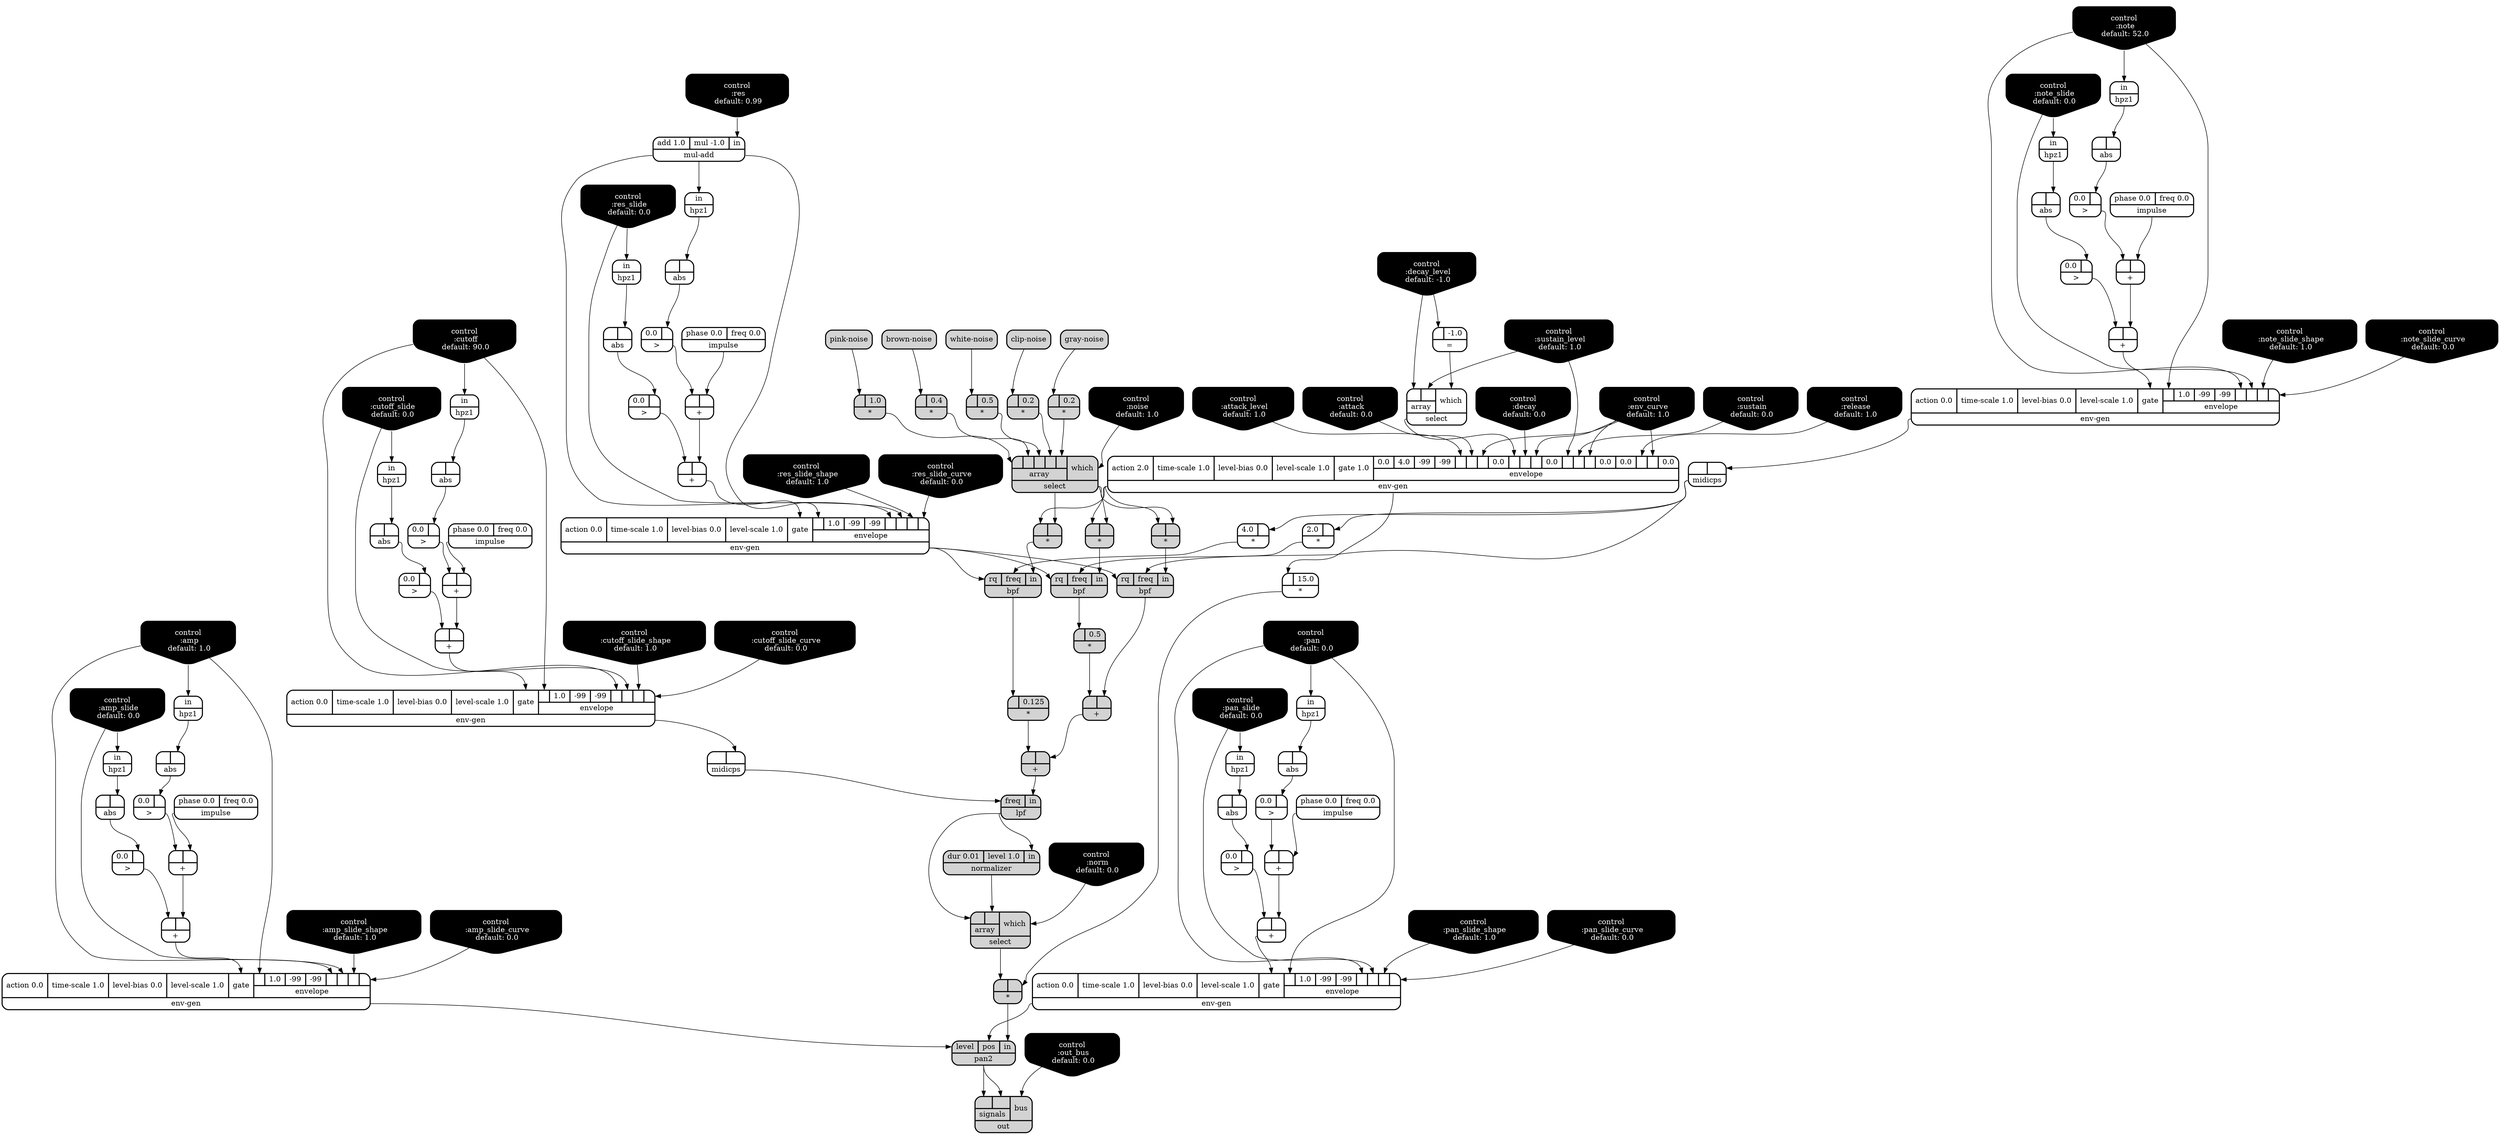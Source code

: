 digraph synthdef {
33 [label = "{{ <b> |<a> 0.2} |<__UG_NAME__>* }" style="filled, bold, rounded"  shape=record rankdir=LR];
40 [label = "{{ <b> |<a> 1.0} |<__UG_NAME__>* }" style="filled, bold, rounded"  shape=record rankdir=LR];
42 [label = "{{ <b> |<a> 0.4} |<__UG_NAME__>* }" style="filled, bold, rounded"  shape=record rankdir=LR];
44 [label = "{{ <b> |<a> 0.5} |<__UG_NAME__>* }" style="filled, bold, rounded"  shape=record rankdir=LR];
46 [label = "{{ <b> |<a> 0.2} |<__UG_NAME__>* }" style="filled, bold, rounded"  shape=record rankdir=LR];
51 [label = "{{ <b> |<a> } |<__UG_NAME__>* }" style="filled, bold, rounded"  shape=record rankdir=LR];
63 [label = "{{ <b> 2.0|<a> } |<__UG_NAME__>* }" style="bold, rounded" shape=record rankdir=LR];
72 [label = "{{ <b> |<a> 0.5} |<__UG_NAME__>* }" style="filled, bold, rounded"  shape=record rankdir=LR];
83 [label = "{{ <b> |<a> } |<__UG_NAME__>* }" style="filled, bold, rounded"  shape=record rankdir=LR];
86 [label = "{{ <b> |<a> } |<__UG_NAME__>* }" style="filled, bold, rounded"  shape=record rankdir=LR];
87 [label = "{{ <b> 4.0|<a> } |<__UG_NAME__>* }" style="bold, rounded" shape=record rankdir=LR];
89 [label = "{{ <b> |<a> 0.125} |<__UG_NAME__>* }" style="filled, bold, rounded"  shape=record rankdir=LR];
109 [label = "{{ <b> |<a> 15.0} |<__UG_NAME__>* }" style="bold, rounded" shape=record rankdir=LR];
114 [label = "{{ <b> |<a> } |<__UG_NAME__>* }" style="filled, bold, rounded"  shape=record rankdir=LR];
56 [label = "{{ <b> |<a> } |<__UG_NAME__>+ }" style="bold, rounded" shape=record rankdir=LR];
60 [label = "{{ <b> |<a> } |<__UG_NAME__>+ }" style="bold, rounded" shape=record rankdir=LR];
65 [label = "{{ <b> |<a> } |<__UG_NAME__>+ }" style="bold, rounded" shape=record rankdir=LR];
69 [label = "{{ <b> |<a> } |<__UG_NAME__>+ }" style="bold, rounded" shape=record rankdir=LR];
77 [label = "{{ <b> |<a> } |<__UG_NAME__>+ }" style="bold, rounded" shape=record rankdir=LR];
81 [label = "{{ <b> |<a> } |<__UG_NAME__>+ }" style="bold, rounded" shape=record rankdir=LR];
85 [label = "{{ <b> |<a> } |<__UG_NAME__>+ }" style="filled, bold, rounded"  shape=record rankdir=LR];
90 [label = "{{ <b> |<a> } |<__UG_NAME__>+ }" style="filled, bold, rounded"  shape=record rankdir=LR];
94 [label = "{{ <b> |<a> } |<__UG_NAME__>+ }" style="bold, rounded" shape=record rankdir=LR];
98 [label = "{{ <b> |<a> } |<__UG_NAME__>+ }" style="bold, rounded" shape=record rankdir=LR];
106 [label = "{{ <b> |<a> } |<__UG_NAME__>+ }" style="bold, rounded" shape=record rankdir=LR];
107 [label = "{{ <b> |<a> } |<__UG_NAME__>+ }" style="bold, rounded" shape=record rankdir=LR];
48 [label = "{{ <b> |<a> -1.0} |<__UG_NAME__>= }" style="bold, rounded" shape=record rankdir=LR];
37 [label = "{{ <b> 0.0|<a> } |<__UG_NAME__>\> }" style="bold, rounded" shape=record rankdir=LR];
55 [label = "{{ <b> 0.0|<a> } |<__UG_NAME__>\> }" style="bold, rounded" shape=record rankdir=LR];
59 [label = "{{ <b> 0.0|<a> } |<__UG_NAME__>\> }" style="bold, rounded" shape=record rankdir=LR];
68 [label = "{{ <b> 0.0|<a> } |<__UG_NAME__>\> }" style="bold, rounded" shape=record rankdir=LR];
76 [label = "{{ <b> 0.0|<a> } |<__UG_NAME__>\> }" style="bold, rounded" shape=record rankdir=LR];
80 [label = "{{ <b> 0.0|<a> } |<__UG_NAME__>\> }" style="bold, rounded" shape=record rankdir=LR];
93 [label = "{{ <b> 0.0|<a> } |<__UG_NAME__>\> }" style="bold, rounded" shape=record rankdir=LR];
97 [label = "{{ <b> 0.0|<a> } |<__UG_NAME__>\> }" style="bold, rounded" shape=record rankdir=LR];
101 [label = "{{ <b> 0.0|<a> } |<__UG_NAME__>\> }" style="bold, rounded" shape=record rankdir=LR];
105 [label = "{{ <b> 0.0|<a> } |<__UG_NAME__>\> }" style="bold, rounded" shape=record rankdir=LR];
36 [label = "{{ <b> |<a> } |<__UG_NAME__>abs }" style="bold, rounded" shape=record rankdir=LR];
54 [label = "{{ <b> |<a> } |<__UG_NAME__>abs }" style="bold, rounded" shape=record rankdir=LR];
58 [label = "{{ <b> |<a> } |<__UG_NAME__>abs }" style="bold, rounded" shape=record rankdir=LR];
67 [label = "{{ <b> |<a> } |<__UG_NAME__>abs }" style="bold, rounded" shape=record rankdir=LR];
75 [label = "{{ <b> |<a> } |<__UG_NAME__>abs }" style="bold, rounded" shape=record rankdir=LR];
79 [label = "{{ <b> |<a> } |<__UG_NAME__>abs }" style="bold, rounded" shape=record rankdir=LR];
92 [label = "{{ <b> |<a> } |<__UG_NAME__>abs }" style="bold, rounded" shape=record rankdir=LR];
96 [label = "{{ <b> |<a> } |<__UG_NAME__>abs }" style="bold, rounded" shape=record rankdir=LR];
100 [label = "{{ <b> |<a> } |<__UG_NAME__>abs }" style="bold, rounded" shape=record rankdir=LR];
104 [label = "{{ <b> |<a> } |<__UG_NAME__>abs }" style="bold, rounded" shape=record rankdir=LR];
71 [label = "{{ <rq> rq|<freq> freq|<in> in} |<__UG_NAME__>bpf }" style="filled, bold, rounded"  shape=record rankdir=LR];
84 [label = "{{ <rq> rq|<freq> freq|<in> in} |<__UG_NAME__>bpf }" style="filled, bold, rounded"  shape=record rankdir=LR];
88 [label = "{{ <rq> rq|<freq> freq|<in> in} |<__UG_NAME__>bpf }" style="filled, bold, rounded"  shape=record rankdir=LR];
41 [label = "{<__UG_NAME__>brown-noise }" style="filled, bold, rounded"  shape=record rankdir=LR];
45 [label = "{<__UG_NAME__>clip-noise }" style="filled, bold, rounded"  shape=record rankdir=LR];
0 [label = "control
 :note
 default: 52.0" shape=invhouse style="rounded, filled, bold" fillcolor=black fontcolor=white ]; 
1 [label = "control
 :note_slide
 default: 0.0" shape=invhouse style="rounded, filled, bold" fillcolor=black fontcolor=white ]; 
2 [label = "control
 :note_slide_shape
 default: 1.0" shape=invhouse style="rounded, filled, bold" fillcolor=black fontcolor=white ]; 
3 [label = "control
 :note_slide_curve
 default: 0.0" shape=invhouse style="rounded, filled, bold" fillcolor=black fontcolor=white ]; 
4 [label = "control
 :pan
 default: 0.0" shape=invhouse style="rounded, filled, bold" fillcolor=black fontcolor=white ]; 
5 [label = "control
 :pan_slide
 default: 0.0" shape=invhouse style="rounded, filled, bold" fillcolor=black fontcolor=white ]; 
6 [label = "control
 :pan_slide_shape
 default: 1.0" shape=invhouse style="rounded, filled, bold" fillcolor=black fontcolor=white ]; 
7 [label = "control
 :pan_slide_curve
 default: 0.0" shape=invhouse style="rounded, filled, bold" fillcolor=black fontcolor=white ]; 
8 [label = "control
 :amp
 default: 1.0" shape=invhouse style="rounded, filled, bold" fillcolor=black fontcolor=white ]; 
9 [label = "control
 :amp_slide
 default: 0.0" shape=invhouse style="rounded, filled, bold" fillcolor=black fontcolor=white ]; 
10 [label = "control
 :amp_slide_shape
 default: 1.0" shape=invhouse style="rounded, filled, bold" fillcolor=black fontcolor=white ]; 
11 [label = "control
 :amp_slide_curve
 default: 0.0" shape=invhouse style="rounded, filled, bold" fillcolor=black fontcolor=white ]; 
12 [label = "control
 :attack
 default: 0.0" shape=invhouse style="rounded, filled, bold" fillcolor=black fontcolor=white ]; 
13 [label = "control
 :decay
 default: 0.0" shape=invhouse style="rounded, filled, bold" fillcolor=black fontcolor=white ]; 
14 [label = "control
 :sustain
 default: 0.0" shape=invhouse style="rounded, filled, bold" fillcolor=black fontcolor=white ]; 
15 [label = "control
 :release
 default: 1.0" shape=invhouse style="rounded, filled, bold" fillcolor=black fontcolor=white ]; 
16 [label = "control
 :attack_level
 default: 1.0" shape=invhouse style="rounded, filled, bold" fillcolor=black fontcolor=white ]; 
17 [label = "control
 :decay_level
 default: -1.0" shape=invhouse style="rounded, filled, bold" fillcolor=black fontcolor=white ]; 
18 [label = "control
 :sustain_level
 default: 1.0" shape=invhouse style="rounded, filled, bold" fillcolor=black fontcolor=white ]; 
19 [label = "control
 :env_curve
 default: 1.0" shape=invhouse style="rounded, filled, bold" fillcolor=black fontcolor=white ]; 
20 [label = "control
 :cutoff
 default: 90.0" shape=invhouse style="rounded, filled, bold" fillcolor=black fontcolor=white ]; 
21 [label = "control
 :cutoff_slide
 default: 0.0" shape=invhouse style="rounded, filled, bold" fillcolor=black fontcolor=white ]; 
22 [label = "control
 :cutoff_slide_shape
 default: 1.0" shape=invhouse style="rounded, filled, bold" fillcolor=black fontcolor=white ]; 
23 [label = "control
 :cutoff_slide_curve
 default: 0.0" shape=invhouse style="rounded, filled, bold" fillcolor=black fontcolor=white ]; 
24 [label = "control
 :res
 default: 0.99" shape=invhouse style="rounded, filled, bold" fillcolor=black fontcolor=white ]; 
25 [label = "control
 :res_slide
 default: 0.0" shape=invhouse style="rounded, filled, bold" fillcolor=black fontcolor=white ]; 
26 [label = "control
 :res_slide_shape
 default: 1.0" shape=invhouse style="rounded, filled, bold" fillcolor=black fontcolor=white ]; 
27 [label = "control
 :res_slide_curve
 default: 0.0" shape=invhouse style="rounded, filled, bold" fillcolor=black fontcolor=white ]; 
28 [label = "control
 :noise
 default: 1.0" shape=invhouse style="rounded, filled, bold" fillcolor=black fontcolor=white ]; 
29 [label = "control
 :norm
 default: 0.0" shape=invhouse style="rounded, filled, bold" fillcolor=black fontcolor=white ]; 
30 [label = "control
 :out_bus
 default: 0.0" shape=invhouse style="rounded, filled, bold" fillcolor=black fontcolor=white ]; 
50 [label = "{{ <action> action 2.0|<time____scale> time-scale 1.0|<level____bias> level-bias 0.0|<level____scale> level-scale 1.0|<gate> gate 1.0|{{0.0|4.0|-99|-99|<envelope___control___4>|<envelope___control___5>|<envelope___control___6>|0.0|<envelope___select___8>|<envelope___control___9>|<envelope___control___10>|0.0|<envelope___control___12>|<envelope___control___13>|<envelope___control___14>|0.0|0.0|<envelope___control___17>|<envelope___control___18>|0.0}|envelope}} |<__UG_NAME__>env-gen }" style="bold, rounded" shape=record rankdir=LR];
61 [label = "{{ <action> action 0.0|<time____scale> time-scale 1.0|<level____bias> level-bias 0.0|<level____scale> level-scale 1.0|<gate> gate|{{<envelope___control___0>|1.0|-99|-99|<envelope___control___4>|<envelope___control___5>|<envelope___control___6>|<envelope___control___7>}|envelope}} |<__UG_NAME__>env-gen }" style="bold, rounded" shape=record rankdir=LR];
70 [label = "{{ <action> action 0.0|<time____scale> time-scale 1.0|<level____bias> level-bias 0.0|<level____scale> level-scale 1.0|<gate> gate|{{<envelope___mul____add___0>|1.0|-99|-99|<envelope___mul____add___4>|<envelope___control___5>|<envelope___control___6>|<envelope___control___7>}|envelope}} |<__UG_NAME__>env-gen }" style="bold, rounded" shape=record rankdir=LR];
82 [label = "{{ <action> action 0.0|<time____scale> time-scale 1.0|<level____bias> level-bias 0.0|<level____scale> level-scale 1.0|<gate> gate|{{<envelope___control___0>|1.0|-99|-99|<envelope___control___4>|<envelope___control___5>|<envelope___control___6>|<envelope___control___7>}|envelope}} |<__UG_NAME__>env-gen }" style="bold, rounded" shape=record rankdir=LR];
99 [label = "{{ <action> action 0.0|<time____scale> time-scale 1.0|<level____bias> level-bias 0.0|<level____scale> level-scale 1.0|<gate> gate|{{<envelope___control___0>|1.0|-99|-99|<envelope___control___4>|<envelope___control___5>|<envelope___control___6>|<envelope___control___7>}|envelope}} |<__UG_NAME__>env-gen }" style="bold, rounded" shape=record rankdir=LR];
108 [label = "{{ <action> action 0.0|<time____scale> time-scale 1.0|<level____bias> level-bias 0.0|<level____scale> level-scale 1.0|<gate> gate|{{<envelope___control___0>|1.0|-99|-99|<envelope___control___4>|<envelope___control___5>|<envelope___control___6>|<envelope___control___7>}|envelope}} |<__UG_NAME__>env-gen }" style="bold, rounded" shape=record rankdir=LR];
32 [label = "{<__UG_NAME__>gray-noise }" style="filled, bold, rounded"  shape=record rankdir=LR];
35 [label = "{{ <in> in} |<__UG_NAME__>hpz1 }" style="bold, rounded" shape=record rankdir=LR];
38 [label = "{{ <in> in} |<__UG_NAME__>hpz1 }" style="bold, rounded" shape=record rankdir=LR];
39 [label = "{{ <in> in} |<__UG_NAME__>hpz1 }" style="bold, rounded" shape=record rankdir=LR];
53 [label = "{{ <in> in} |<__UG_NAME__>hpz1 }" style="bold, rounded" shape=record rankdir=LR];
57 [label = "{{ <in> in} |<__UG_NAME__>hpz1 }" style="bold, rounded" shape=record rankdir=LR];
66 [label = "{{ <in> in} |<__UG_NAME__>hpz1 }" style="bold, rounded" shape=record rankdir=LR];
74 [label = "{{ <in> in} |<__UG_NAME__>hpz1 }" style="bold, rounded" shape=record rankdir=LR];
78 [label = "{{ <in> in} |<__UG_NAME__>hpz1 }" style="bold, rounded" shape=record rankdir=LR];
95 [label = "{{ <in> in} |<__UG_NAME__>hpz1 }" style="bold, rounded" shape=record rankdir=LR];
103 [label = "{{ <in> in} |<__UG_NAME__>hpz1 }" style="bold, rounded" shape=record rankdir=LR];
52 [label = "{{ <phase> phase 0.0|<freq> freq 0.0} |<__UG_NAME__>impulse }" style="bold, rounded" shape=record rankdir=LR];
64 [label = "{{ <phase> phase 0.0|<freq> freq 0.0} |<__UG_NAME__>impulse }" style="bold, rounded" shape=record rankdir=LR];
73 [label = "{{ <phase> phase 0.0|<freq> freq 0.0} |<__UG_NAME__>impulse }" style="bold, rounded" shape=record rankdir=LR];
91 [label = "{{ <phase> phase 0.0|<freq> freq 0.0} |<__UG_NAME__>impulse }" style="bold, rounded" shape=record rankdir=LR];
102 [label = "{{ <phase> phase 0.0|<freq> freq 0.0} |<__UG_NAME__>impulse }" style="bold, rounded" shape=record rankdir=LR];
111 [label = "{{ <freq> freq|<in> in} |<__UG_NAME__>lpf }" style="filled, bold, rounded"  shape=record rankdir=LR];
62 [label = "{{ <b> |<a> } |<__UG_NAME__>midicps }" style="bold, rounded" shape=record rankdir=LR];
110 [label = "{{ <b> |<a> } |<__UG_NAME__>midicps }" style="bold, rounded" shape=record rankdir=LR];
34 [label = "{{ <add> add 1.0|<mul> mul -1.0|<in> in} |<__UG_NAME__>mul-add }" style="bold, rounded" shape=record rankdir=LR];
112 [label = "{{ <dur> dur 0.01|<level> level 1.0|<in> in} |<__UG_NAME__>normalizer }" style="filled, bold, rounded"  shape=record rankdir=LR];
116 [label = "{{ {{<signals___pan2___0>|<signals___pan2___1>}|signals}|<bus> bus} |<__UG_NAME__>out }" style="filled, bold, rounded"  shape=record rankdir=LR];
115 [label = "{{ <level> level|<pos> pos|<in> in} |<__UG_NAME__>pan2 }" style="filled, bold, rounded"  shape=record rankdir=LR];
31 [label = "{<__UG_NAME__>pink-noise }" style="filled, bold, rounded"  shape=record rankdir=LR];
47 [label = "{{ {{<array___binary____op____u____gen___0>|<array___binary____op____u____gen___1>|<array___binary____op____u____gen___2>|<array___binary____op____u____gen___3>|<array___binary____op____u____gen___4>}|array}|<which> which} |<__UG_NAME__>select }" style="filled, bold, rounded"  shape=record rankdir=LR];
49 [label = "{{ {{<array___control___0>|<array___control___1>}|array}|<which> which} |<__UG_NAME__>select }" style="bold, rounded" shape=record rankdir=LR];
113 [label = "{{ {{<array___lpf___0>|<array___normalizer___1>}|array}|<which> which} |<__UG_NAME__>select }" style="filled, bold, rounded"  shape=record rankdir=LR];
43 [label = "{<__UG_NAME__>white-noise }" style="filled, bold, rounded"  shape=record rankdir=LR];

32:__UG_NAME__ -> 33:b ;
31:__UG_NAME__ -> 40:b ;
41:__UG_NAME__ -> 42:b ;
43:__UG_NAME__ -> 44:b ;
45:__UG_NAME__ -> 46:b ;
47:__UG_NAME__ -> 51:a ;
50:__UG_NAME__ -> 51:b ;
62:__UG_NAME__ -> 63:a ;
71:__UG_NAME__ -> 72:b ;
47:__UG_NAME__ -> 83:a ;
50:__UG_NAME__ -> 83:b ;
47:__UG_NAME__ -> 86:a ;
50:__UG_NAME__ -> 86:b ;
62:__UG_NAME__ -> 87:a ;
88:__UG_NAME__ -> 89:b ;
50:__UG_NAME__ -> 109:b ;
109:__UG_NAME__ -> 114:a ;
113:__UG_NAME__ -> 114:b ;
52:__UG_NAME__ -> 56:a ;
55:__UG_NAME__ -> 56:b ;
56:__UG_NAME__ -> 60:a ;
59:__UG_NAME__ -> 60:b ;
64:__UG_NAME__ -> 65:a ;
37:__UG_NAME__ -> 65:b ;
65:__UG_NAME__ -> 69:a ;
68:__UG_NAME__ -> 69:b ;
73:__UG_NAME__ -> 77:a ;
76:__UG_NAME__ -> 77:b ;
77:__UG_NAME__ -> 81:a ;
80:__UG_NAME__ -> 81:b ;
84:__UG_NAME__ -> 85:a ;
72:__UG_NAME__ -> 85:b ;
85:__UG_NAME__ -> 90:a ;
89:__UG_NAME__ -> 90:b ;
91:__UG_NAME__ -> 94:a ;
93:__UG_NAME__ -> 94:b ;
94:__UG_NAME__ -> 98:a ;
97:__UG_NAME__ -> 98:b ;
102:__UG_NAME__ -> 106:a ;
105:__UG_NAME__ -> 106:b ;
106:__UG_NAME__ -> 107:a ;
101:__UG_NAME__ -> 107:b ;
17:__UG_NAME__ -> 48:b ;
36:__UG_NAME__ -> 37:a ;
54:__UG_NAME__ -> 55:a ;
58:__UG_NAME__ -> 59:a ;
67:__UG_NAME__ -> 68:a ;
75:__UG_NAME__ -> 76:a ;
79:__UG_NAME__ -> 80:a ;
92:__UG_NAME__ -> 93:a ;
96:__UG_NAME__ -> 97:a ;
100:__UG_NAME__ -> 101:a ;
104:__UG_NAME__ -> 105:a ;
35:__UG_NAME__ -> 36:a ;
53:__UG_NAME__ -> 54:a ;
57:__UG_NAME__ -> 58:a ;
66:__UG_NAME__ -> 67:a ;
74:__UG_NAME__ -> 75:a ;
78:__UG_NAME__ -> 79:a ;
38:__UG_NAME__ -> 92:a ;
95:__UG_NAME__ -> 96:a ;
39:__UG_NAME__ -> 100:a ;
103:__UG_NAME__ -> 104:a ;
51:__UG_NAME__ -> 71:in ;
63:__UG_NAME__ -> 71:freq ;
70:__UG_NAME__ -> 71:rq ;
83:__UG_NAME__ -> 84:in ;
62:__UG_NAME__ -> 84:freq ;
70:__UG_NAME__ -> 84:rq ;
86:__UG_NAME__ -> 88:in ;
87:__UG_NAME__ -> 88:freq ;
70:__UG_NAME__ -> 88:rq ;
16:__UG_NAME__ -> 50:envelope___control___4 ;
12:__UG_NAME__ -> 50:envelope___control___5 ;
19:__UG_NAME__ -> 50:envelope___control___6 ;
49:__UG_NAME__ -> 50:envelope___select___8 ;
13:__UG_NAME__ -> 50:envelope___control___9 ;
19:__UG_NAME__ -> 50:envelope___control___10 ;
18:__UG_NAME__ -> 50:envelope___control___12 ;
14:__UG_NAME__ -> 50:envelope___control___13 ;
19:__UG_NAME__ -> 50:envelope___control___14 ;
15:__UG_NAME__ -> 50:envelope___control___17 ;
19:__UG_NAME__ -> 50:envelope___control___18 ;
0:__UG_NAME__ -> 61:envelope___control___0 ;
0:__UG_NAME__ -> 61:envelope___control___4 ;
1:__UG_NAME__ -> 61:envelope___control___5 ;
2:__UG_NAME__ -> 61:envelope___control___6 ;
3:__UG_NAME__ -> 61:envelope___control___7 ;
60:__UG_NAME__ -> 61:gate ;
34:__UG_NAME__ -> 70:envelope___mul____add___0 ;
34:__UG_NAME__ -> 70:envelope___mul____add___4 ;
25:__UG_NAME__ -> 70:envelope___control___5 ;
26:__UG_NAME__ -> 70:envelope___control___6 ;
27:__UG_NAME__ -> 70:envelope___control___7 ;
69:__UG_NAME__ -> 70:gate ;
4:__UG_NAME__ -> 82:envelope___control___0 ;
4:__UG_NAME__ -> 82:envelope___control___4 ;
5:__UG_NAME__ -> 82:envelope___control___5 ;
6:__UG_NAME__ -> 82:envelope___control___6 ;
7:__UG_NAME__ -> 82:envelope___control___7 ;
81:__UG_NAME__ -> 82:gate ;
8:__UG_NAME__ -> 99:envelope___control___0 ;
8:__UG_NAME__ -> 99:envelope___control___4 ;
9:__UG_NAME__ -> 99:envelope___control___5 ;
10:__UG_NAME__ -> 99:envelope___control___6 ;
11:__UG_NAME__ -> 99:envelope___control___7 ;
98:__UG_NAME__ -> 99:gate ;
20:__UG_NAME__ -> 108:envelope___control___0 ;
20:__UG_NAME__ -> 108:envelope___control___4 ;
21:__UG_NAME__ -> 108:envelope___control___5 ;
22:__UG_NAME__ -> 108:envelope___control___6 ;
23:__UG_NAME__ -> 108:envelope___control___7 ;
107:__UG_NAME__ -> 108:gate ;
34:__UG_NAME__ -> 35:in ;
8:__UG_NAME__ -> 38:in ;
21:__UG_NAME__ -> 39:in ;
0:__UG_NAME__ -> 53:in ;
1:__UG_NAME__ -> 57:in ;
25:__UG_NAME__ -> 66:in ;
4:__UG_NAME__ -> 74:in ;
5:__UG_NAME__ -> 78:in ;
9:__UG_NAME__ -> 95:in ;
20:__UG_NAME__ -> 103:in ;
90:__UG_NAME__ -> 111:in ;
110:__UG_NAME__ -> 111:freq ;
61:__UG_NAME__ -> 62:a ;
108:__UG_NAME__ -> 110:a ;
24:__UG_NAME__ -> 34:in ;
111:__UG_NAME__ -> 112:in ;
30:__UG_NAME__ -> 116:bus ;
115:__UG_NAME__ -> 116:signals___pan2___0 ;
115:__UG_NAME__ -> 116:signals___pan2___1 ;
114:__UG_NAME__ -> 115:in ;
82:__UG_NAME__ -> 115:pos ;
99:__UG_NAME__ -> 115:level ;
28:__UG_NAME__ -> 47:which ;
40:__UG_NAME__ -> 47:array___binary____op____u____gen___0 ;
42:__UG_NAME__ -> 47:array___binary____op____u____gen___1 ;
44:__UG_NAME__ -> 47:array___binary____op____u____gen___2 ;
46:__UG_NAME__ -> 47:array___binary____op____u____gen___3 ;
33:__UG_NAME__ -> 47:array___binary____op____u____gen___4 ;
48:__UG_NAME__ -> 49:which ;
17:__UG_NAME__ -> 49:array___control___0 ;
18:__UG_NAME__ -> 49:array___control___1 ;
29:__UG_NAME__ -> 113:which ;
111:__UG_NAME__ -> 113:array___lpf___0 ;
112:__UG_NAME__ -> 113:array___normalizer___1 ;

}